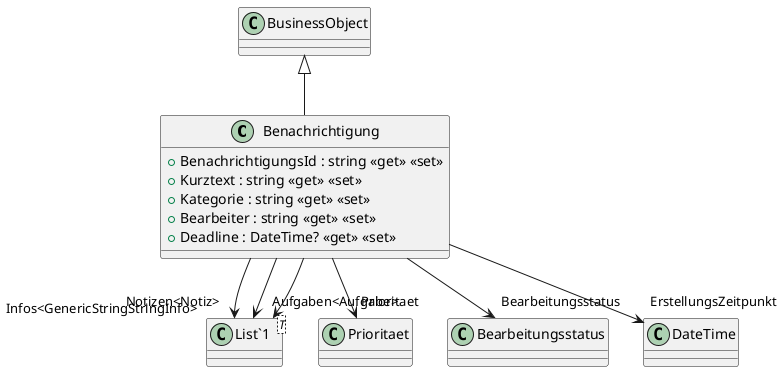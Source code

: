 @startuml
class Benachrichtigung {
    + BenachrichtigungsId : string <<get>> <<set>>
    + Kurztext : string <<get>> <<set>>
    + Kategorie : string <<get>> <<set>>
    + Bearbeiter : string <<get>> <<set>>
    + Deadline : DateTime? <<get>> <<set>>
}
class "List`1"<T> {
}
BusinessObject <|-- Benachrichtigung
Benachrichtigung --> "Prioritaet" Prioritaet
Benachrichtigung --> "Bearbeitungsstatus" Bearbeitungsstatus
Benachrichtigung --> "ErstellungsZeitpunkt" DateTime
Benachrichtigung --> "Notizen<Notiz>" "List`1"
Benachrichtigung --> "Aufgaben<Aufgabe>" "List`1"
Benachrichtigung --> "Infos<GenericStringStringInfo>" "List`1"
@enduml
